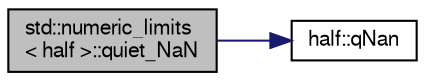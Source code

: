 digraph "std::numeric_limits&lt; half &gt;::quiet_NaN"
{
  bgcolor="transparent";
  edge [fontname="FreeSans",fontsize="10",labelfontname="FreeSans",labelfontsize="10"];
  node [fontname="FreeSans",fontsize="10",shape=record];
  rankdir="LR";
  Node1 [label="std::numeric_limits\l\< half \>::quiet_NaN",height=0.2,width=0.4,color="black", fillcolor="grey75", style="filled" fontcolor="black"];
  Node1 -> Node2 [color="midnightblue",fontsize="10",style="solid",fontname="FreeSans"];
  Node2 [label="half::qNan",height=0.2,width=0.4,color="black",URL="$d2/d29/classhalf.html#a0b9bd3c051b63b6d71ecf432169214ae"];
}
